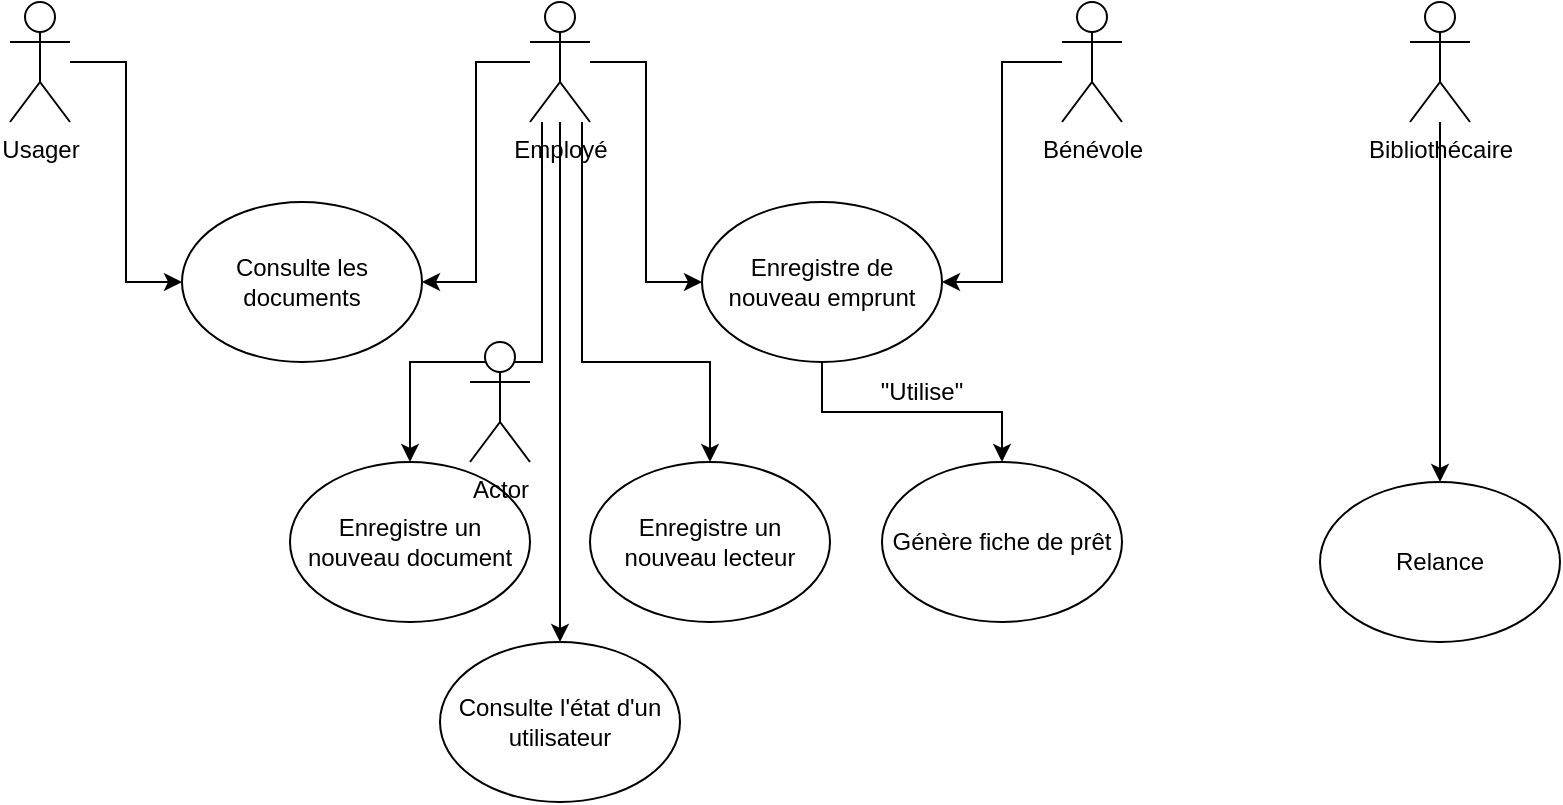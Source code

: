 <mxfile version="22.1.2" type="device">
  <diagram name="Page-1" id="vYi75NxRThDeWnQXjP8c">
    <mxGraphModel dx="2100" dy="1434" grid="1" gridSize="10" guides="1" tooltips="1" connect="1" arrows="1" fold="1" page="1" pageScale="1" pageWidth="1169" pageHeight="1654" math="0" shadow="0">
      <root>
        <mxCell id="0" />
        <mxCell id="1" parent="0" />
        <mxCell id="A7sdZhtQ6k3SS8Ab4ciQ-6" style="edgeStyle=orthogonalEdgeStyle;orthogonalLoop=1;jettySize=auto;html=1;entryX=0;entryY=0.5;entryDx=0;entryDy=0;rounded=0;" parent="1" source="A7sdZhtQ6k3SS8Ab4ciQ-1" target="A7sdZhtQ6k3SS8Ab4ciQ-5" edge="1">
          <mxGeometry relative="1" as="geometry" />
        </mxCell>
        <mxCell id="A7sdZhtQ6k3SS8Ab4ciQ-1" value="Usager" style="shape=umlActor;verticalLabelPosition=bottom;verticalAlign=top;html=1;outlineConnect=0;" parent="1" vertex="1">
          <mxGeometry x="197" y="40" width="30" height="60" as="geometry" />
        </mxCell>
        <mxCell id="A7sdZhtQ6k3SS8Ab4ciQ-10" style="edgeStyle=orthogonalEdgeStyle;rounded=0;orthogonalLoop=1;jettySize=auto;html=1;entryX=1;entryY=0.5;entryDx=0;entryDy=0;" parent="1" source="A7sdZhtQ6k3SS8Ab4ciQ-2" target="A7sdZhtQ6k3SS8Ab4ciQ-5" edge="1">
          <mxGeometry relative="1" as="geometry" />
        </mxCell>
        <mxCell id="A7sdZhtQ6k3SS8Ab4ciQ-12" style="edgeStyle=orthogonalEdgeStyle;rounded=0;orthogonalLoop=1;jettySize=auto;html=1;entryX=0;entryY=0.5;entryDx=0;entryDy=0;" parent="1" source="A7sdZhtQ6k3SS8Ab4ciQ-2" target="A7sdZhtQ6k3SS8Ab4ciQ-7" edge="1">
          <mxGeometry relative="1" as="geometry" />
        </mxCell>
        <mxCell id="A7sdZhtQ6k3SS8Ab4ciQ-16" style="edgeStyle=orthogonalEdgeStyle;orthogonalLoop=1;jettySize=auto;html=1;rounded=0;" parent="1" source="A7sdZhtQ6k3SS8Ab4ciQ-2" target="A7sdZhtQ6k3SS8Ab4ciQ-14" edge="1">
          <mxGeometry relative="1" as="geometry">
            <Array as="points">
              <mxPoint x="463" y="220" />
              <mxPoint x="397" y="220" />
            </Array>
          </mxGeometry>
        </mxCell>
        <mxCell id="A7sdZhtQ6k3SS8Ab4ciQ-17" style="edgeStyle=orthogonalEdgeStyle;rounded=0;orthogonalLoop=1;jettySize=auto;html=1;" parent="1" source="A7sdZhtQ6k3SS8Ab4ciQ-2" target="A7sdZhtQ6k3SS8Ab4ciQ-15" edge="1">
          <mxGeometry relative="1" as="geometry">
            <Array as="points">
              <mxPoint x="483" y="220" />
              <mxPoint x="547" y="220" />
            </Array>
          </mxGeometry>
        </mxCell>
        <mxCell id="A7sdZhtQ6k3SS8Ab4ciQ-22" style="edgeStyle=orthogonalEdgeStyle;rounded=0;orthogonalLoop=1;jettySize=auto;html=1;entryX=0.5;entryY=0;entryDx=0;entryDy=0;" parent="1" source="A7sdZhtQ6k3SS8Ab4ciQ-2" target="A7sdZhtQ6k3SS8Ab4ciQ-21" edge="1">
          <mxGeometry relative="1" as="geometry" />
        </mxCell>
        <mxCell id="A7sdZhtQ6k3SS8Ab4ciQ-2" value="Employé" style="shape=umlActor;verticalLabelPosition=bottom;verticalAlign=top;html=1;outlineConnect=0;" parent="1" vertex="1">
          <mxGeometry x="457" y="40" width="30" height="60" as="geometry" />
        </mxCell>
        <mxCell id="A7sdZhtQ6k3SS8Ab4ciQ-13" style="edgeStyle=orthogonalEdgeStyle;rounded=0;orthogonalLoop=1;jettySize=auto;html=1;entryX=1;entryY=0.5;entryDx=0;entryDy=0;" parent="1" source="A7sdZhtQ6k3SS8Ab4ciQ-4" target="A7sdZhtQ6k3SS8Ab4ciQ-7" edge="1">
          <mxGeometry relative="1" as="geometry" />
        </mxCell>
        <mxCell id="A7sdZhtQ6k3SS8Ab4ciQ-4" value="Bénévole" style="shape=umlActor;verticalLabelPosition=bottom;verticalAlign=top;html=1;outlineConnect=0;" parent="1" vertex="1">
          <mxGeometry x="723" y="40" width="30" height="60" as="geometry" />
        </mxCell>
        <mxCell id="A7sdZhtQ6k3SS8Ab4ciQ-5" value="Consulte les documents" style="ellipse;whiteSpace=wrap;html=1;" parent="1" vertex="1">
          <mxGeometry x="283" y="140" width="120" height="80" as="geometry" />
        </mxCell>
        <mxCell id="A7sdZhtQ6k3SS8Ab4ciQ-19" style="edgeStyle=orthogonalEdgeStyle;rounded=0;orthogonalLoop=1;jettySize=auto;html=1;" parent="1" source="A7sdZhtQ6k3SS8Ab4ciQ-7" target="A7sdZhtQ6k3SS8Ab4ciQ-18" edge="1">
          <mxGeometry relative="1" as="geometry" />
        </mxCell>
        <mxCell id="A7sdZhtQ6k3SS8Ab4ciQ-7" value="Enregistre de nouveau emprunt" style="ellipse;whiteSpace=wrap;html=1;" parent="1" vertex="1">
          <mxGeometry x="543" y="140" width="120" height="80" as="geometry" />
        </mxCell>
        <mxCell id="A7sdZhtQ6k3SS8Ab4ciQ-14" value="Enregistre un nouveau document" style="ellipse;whiteSpace=wrap;html=1;" parent="1" vertex="1">
          <mxGeometry x="337" y="270" width="120" height="80" as="geometry" />
        </mxCell>
        <mxCell id="A7sdZhtQ6k3SS8Ab4ciQ-15" value="Enregistre un nouveau lecteur" style="ellipse;whiteSpace=wrap;html=1;" parent="1" vertex="1">
          <mxGeometry x="487" y="270" width="120" height="80" as="geometry" />
        </mxCell>
        <mxCell id="A7sdZhtQ6k3SS8Ab4ciQ-18" value="Génère fiche de prêt" style="ellipse;whiteSpace=wrap;html=1;" parent="1" vertex="1">
          <mxGeometry x="633" y="270" width="120" height="80" as="geometry" />
        </mxCell>
        <mxCell id="A7sdZhtQ6k3SS8Ab4ciQ-21" value="Consulte l&#39;état d&#39;un utilisateur" style="ellipse;whiteSpace=wrap;html=1;" parent="1" vertex="1">
          <mxGeometry x="412" y="360" width="120" height="80" as="geometry" />
        </mxCell>
        <mxCell id="A7sdZhtQ6k3SS8Ab4ciQ-23" value="&quot;Utilise&quot;" style="text;strokeColor=none;align=center;fillColor=none;html=1;verticalAlign=middle;whiteSpace=wrap;rounded=0;" parent="1" vertex="1">
          <mxGeometry x="623" y="220" width="60" height="30" as="geometry" />
        </mxCell>
        <mxCell id="TbRecOT7tVctfVBP1mK--4" value="Actor" style="shape=umlActor;verticalLabelPosition=bottom;verticalAlign=top;html=1;outlineConnect=0;" vertex="1" parent="1">
          <mxGeometry x="427" y="210" width="30" height="60" as="geometry" />
        </mxCell>
        <mxCell id="TbRecOT7tVctfVBP1mK--7" style="edgeStyle=orthogonalEdgeStyle;rounded=0;orthogonalLoop=1;jettySize=auto;html=1;entryX=0.5;entryY=0;entryDx=0;entryDy=0;" edge="1" parent="1" source="TbRecOT7tVctfVBP1mK--5" target="TbRecOT7tVctfVBP1mK--6">
          <mxGeometry relative="1" as="geometry" />
        </mxCell>
        <mxCell id="TbRecOT7tVctfVBP1mK--5" value="Bibliothécaire" style="shape=umlActor;verticalLabelPosition=bottom;verticalAlign=top;html=1;outlineConnect=0;" vertex="1" parent="1">
          <mxGeometry x="897" y="40" width="30" height="60" as="geometry" />
        </mxCell>
        <mxCell id="TbRecOT7tVctfVBP1mK--6" value="Relance" style="ellipse;whiteSpace=wrap;html=1;" vertex="1" parent="1">
          <mxGeometry x="852" y="280" width="120" height="80" as="geometry" />
        </mxCell>
      </root>
    </mxGraphModel>
  </diagram>
</mxfile>
